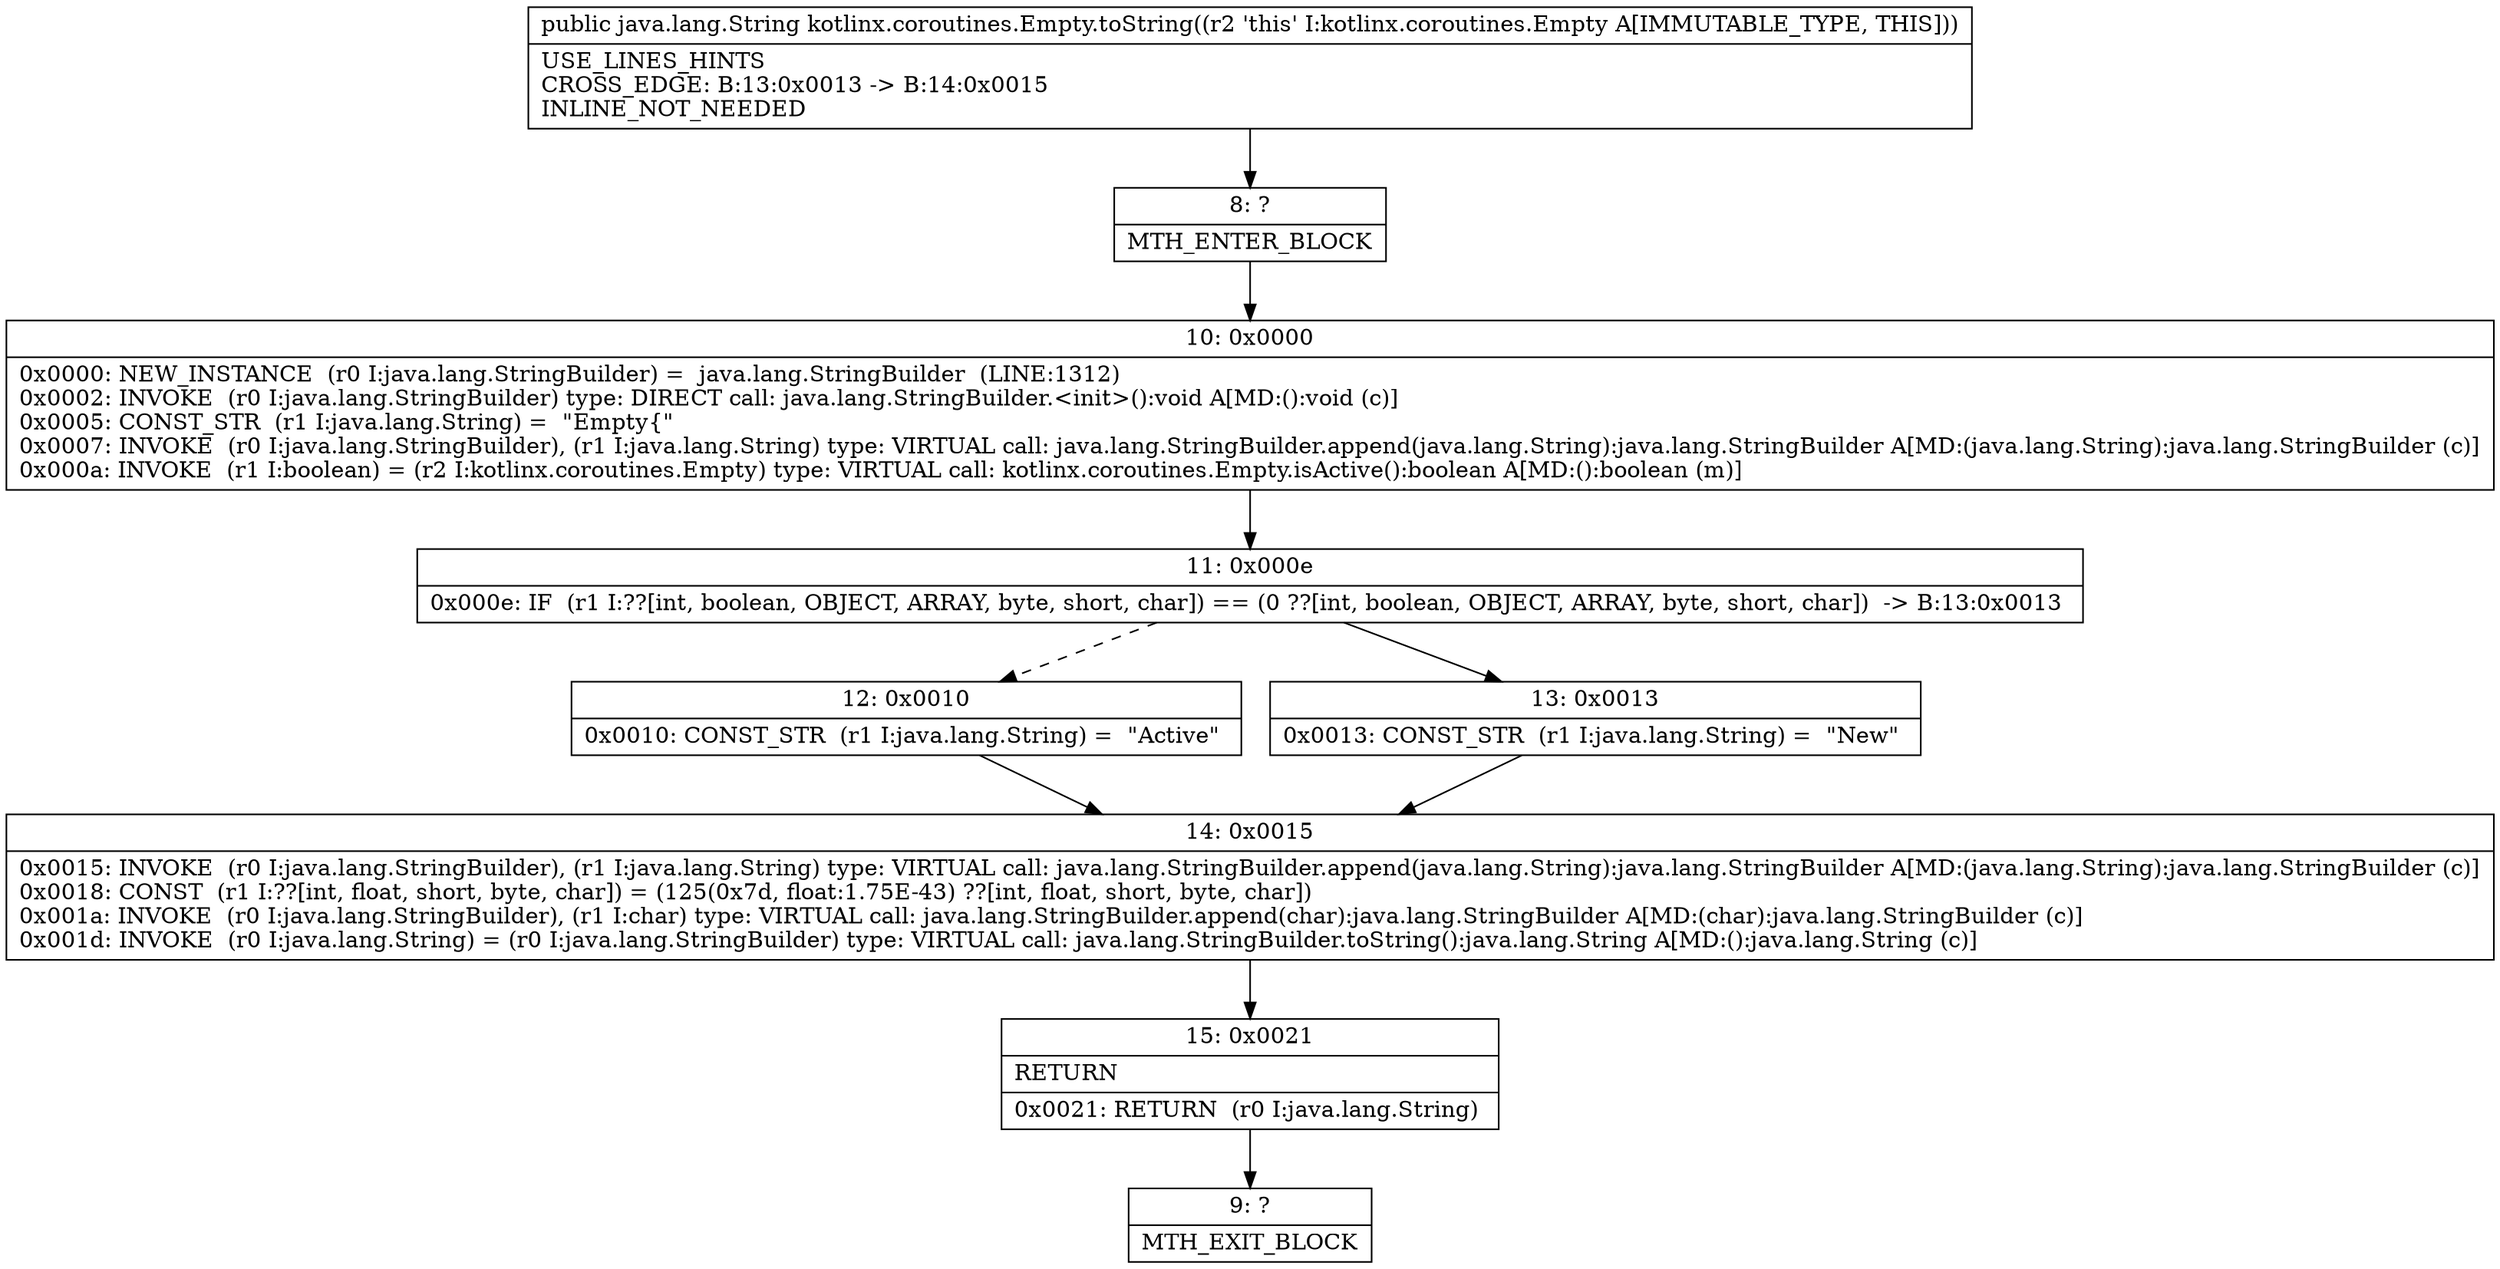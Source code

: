 digraph "CFG forkotlinx.coroutines.Empty.toString()Ljava\/lang\/String;" {
Node_8 [shape=record,label="{8\:\ ?|MTH_ENTER_BLOCK\l}"];
Node_10 [shape=record,label="{10\:\ 0x0000|0x0000: NEW_INSTANCE  (r0 I:java.lang.StringBuilder) =  java.lang.StringBuilder  (LINE:1312)\l0x0002: INVOKE  (r0 I:java.lang.StringBuilder) type: DIRECT call: java.lang.StringBuilder.\<init\>():void A[MD:():void (c)]\l0x0005: CONST_STR  (r1 I:java.lang.String) =  \"Empty\{\" \l0x0007: INVOKE  (r0 I:java.lang.StringBuilder), (r1 I:java.lang.String) type: VIRTUAL call: java.lang.StringBuilder.append(java.lang.String):java.lang.StringBuilder A[MD:(java.lang.String):java.lang.StringBuilder (c)]\l0x000a: INVOKE  (r1 I:boolean) = (r2 I:kotlinx.coroutines.Empty) type: VIRTUAL call: kotlinx.coroutines.Empty.isActive():boolean A[MD:():boolean (m)]\l}"];
Node_11 [shape=record,label="{11\:\ 0x000e|0x000e: IF  (r1 I:??[int, boolean, OBJECT, ARRAY, byte, short, char]) == (0 ??[int, boolean, OBJECT, ARRAY, byte, short, char])  \-\> B:13:0x0013 \l}"];
Node_12 [shape=record,label="{12\:\ 0x0010|0x0010: CONST_STR  (r1 I:java.lang.String) =  \"Active\" \l}"];
Node_14 [shape=record,label="{14\:\ 0x0015|0x0015: INVOKE  (r0 I:java.lang.StringBuilder), (r1 I:java.lang.String) type: VIRTUAL call: java.lang.StringBuilder.append(java.lang.String):java.lang.StringBuilder A[MD:(java.lang.String):java.lang.StringBuilder (c)]\l0x0018: CONST  (r1 I:??[int, float, short, byte, char]) = (125(0x7d, float:1.75E\-43) ??[int, float, short, byte, char]) \l0x001a: INVOKE  (r0 I:java.lang.StringBuilder), (r1 I:char) type: VIRTUAL call: java.lang.StringBuilder.append(char):java.lang.StringBuilder A[MD:(char):java.lang.StringBuilder (c)]\l0x001d: INVOKE  (r0 I:java.lang.String) = (r0 I:java.lang.StringBuilder) type: VIRTUAL call: java.lang.StringBuilder.toString():java.lang.String A[MD:():java.lang.String (c)]\l}"];
Node_15 [shape=record,label="{15\:\ 0x0021|RETURN\l|0x0021: RETURN  (r0 I:java.lang.String) \l}"];
Node_9 [shape=record,label="{9\:\ ?|MTH_EXIT_BLOCK\l}"];
Node_13 [shape=record,label="{13\:\ 0x0013|0x0013: CONST_STR  (r1 I:java.lang.String) =  \"New\" \l}"];
MethodNode[shape=record,label="{public java.lang.String kotlinx.coroutines.Empty.toString((r2 'this' I:kotlinx.coroutines.Empty A[IMMUTABLE_TYPE, THIS]))  | USE_LINES_HINTS\lCROSS_EDGE: B:13:0x0013 \-\> B:14:0x0015\lINLINE_NOT_NEEDED\l}"];
MethodNode -> Node_8;Node_8 -> Node_10;
Node_10 -> Node_11;
Node_11 -> Node_12[style=dashed];
Node_11 -> Node_13;
Node_12 -> Node_14;
Node_14 -> Node_15;
Node_15 -> Node_9;
Node_13 -> Node_14;
}

